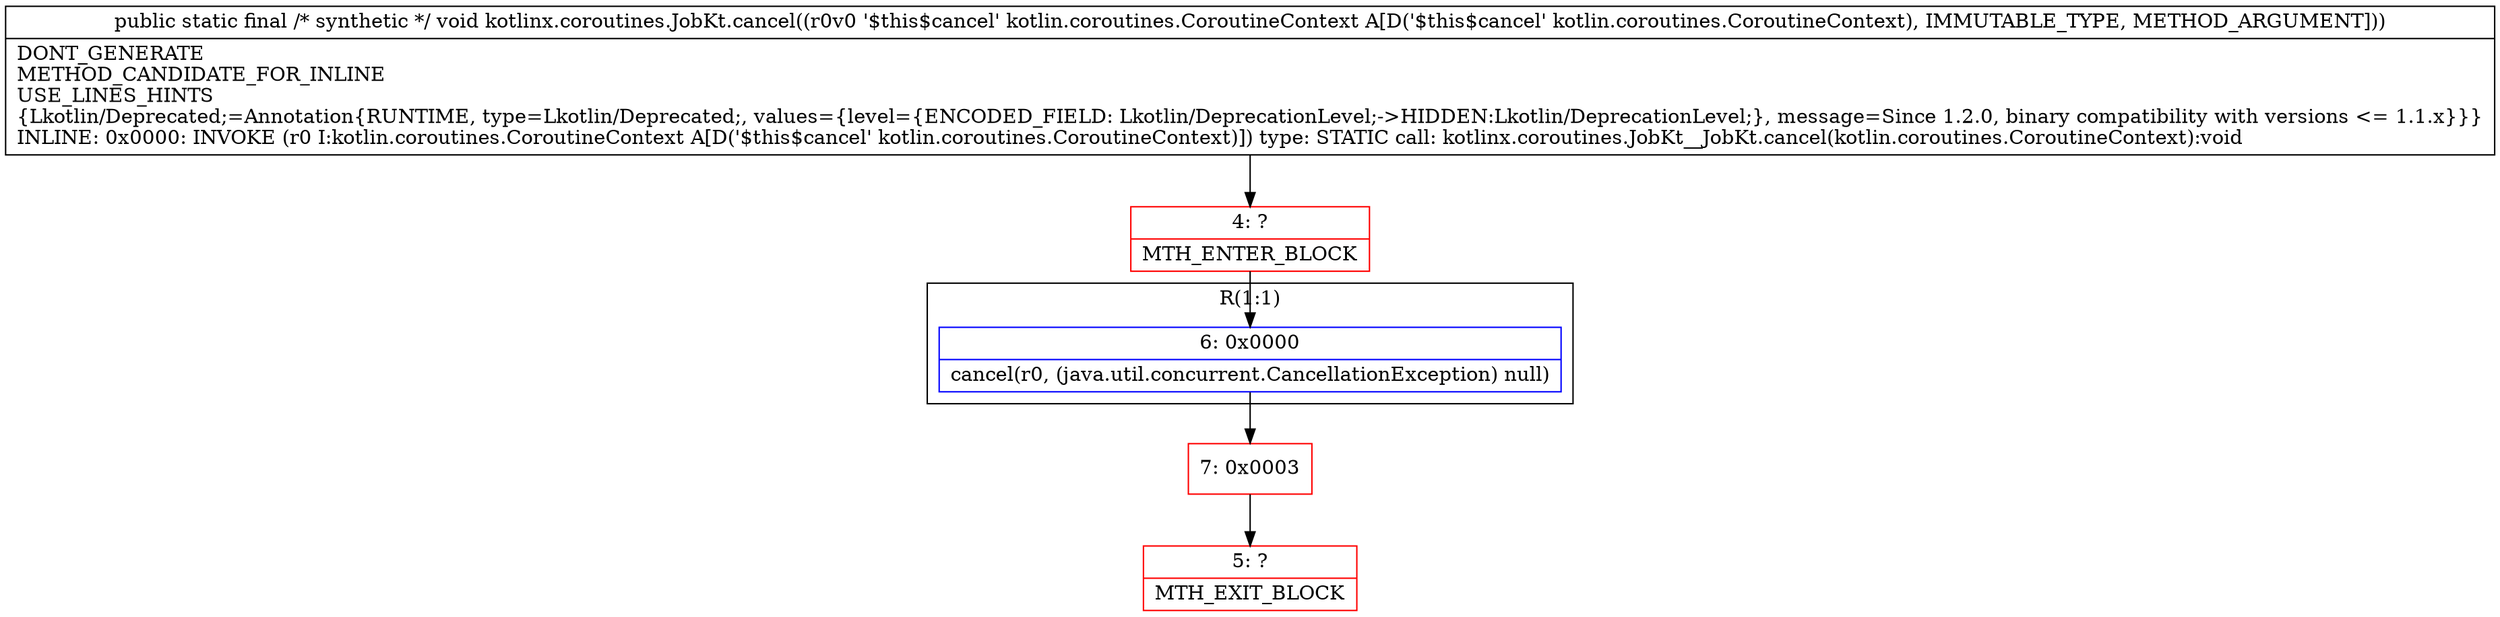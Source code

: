 digraph "CFG forkotlinx.coroutines.JobKt.cancel(Lkotlin\/coroutines\/CoroutineContext;)V" {
subgraph cluster_Region_313932859 {
label = "R(1:1)";
node [shape=record,color=blue];
Node_6 [shape=record,label="{6\:\ 0x0000|cancel(r0, (java.util.concurrent.CancellationException) null)\l}"];
}
Node_4 [shape=record,color=red,label="{4\:\ ?|MTH_ENTER_BLOCK\l}"];
Node_7 [shape=record,color=red,label="{7\:\ 0x0003}"];
Node_5 [shape=record,color=red,label="{5\:\ ?|MTH_EXIT_BLOCK\l}"];
MethodNode[shape=record,label="{public static final \/* synthetic *\/ void kotlinx.coroutines.JobKt.cancel((r0v0 '$this$cancel' kotlin.coroutines.CoroutineContext A[D('$this$cancel' kotlin.coroutines.CoroutineContext), IMMUTABLE_TYPE, METHOD_ARGUMENT]))  | DONT_GENERATE\lMETHOD_CANDIDATE_FOR_INLINE\lUSE_LINES_HINTS\l\{Lkotlin\/Deprecated;=Annotation\{RUNTIME, type=Lkotlin\/Deprecated;, values=\{level=\{ENCODED_FIELD: Lkotlin\/DeprecationLevel;\-\>HIDDEN:Lkotlin\/DeprecationLevel;\}, message=Since 1.2.0, binary compatibility with versions \<= 1.1.x\}\}\}\lINLINE: 0x0000: INVOKE  (r0 I:kotlin.coroutines.CoroutineContext A[D('$this$cancel' kotlin.coroutines.CoroutineContext)]) type: STATIC call: kotlinx.coroutines.JobKt__JobKt.cancel(kotlin.coroutines.CoroutineContext):void\l}"];
MethodNode -> Node_4;Node_6 -> Node_7;
Node_4 -> Node_6;
Node_7 -> Node_5;
}

